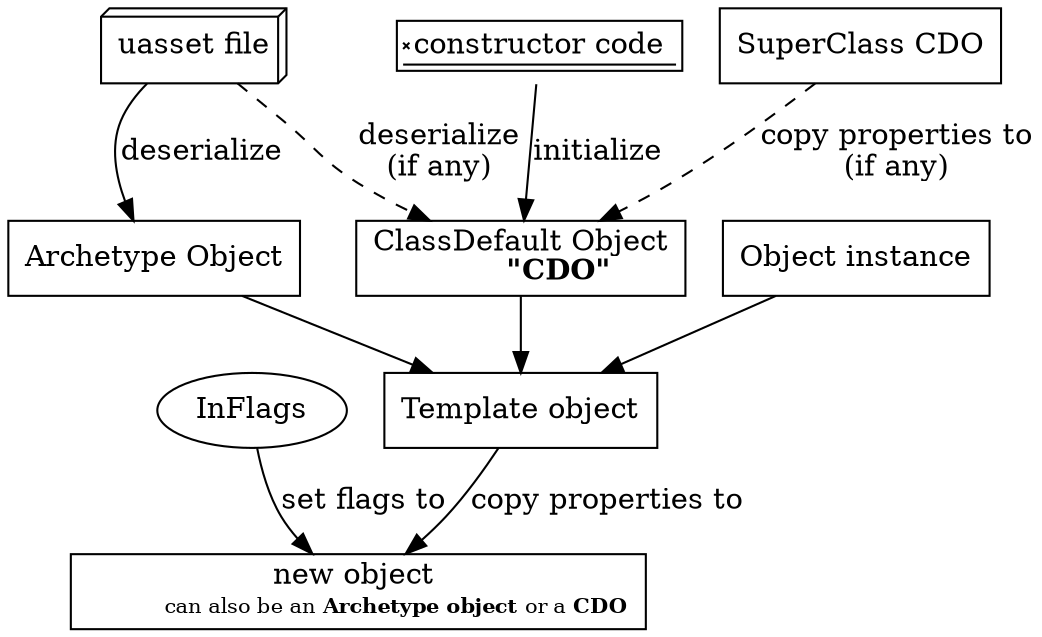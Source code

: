 digraph {
    rankdir="DT";

    {
        {
            rank = same; 
            cdo[label=<ClassDefault Object<BR/>
        <FONT SIZE="10"><B>"CDO"</B></FONT>>, shape=box, group=g1]; 
            ao[label="Archetype Object", shape=box, group=g1];
            obj[label="Object instance", shape=box]; 
        }
        {
            rank = same;
            uasset[label="uasset file", shape=box3d, group=g2];
            "constructor code"[shape=signature, group=g2]
            superCDO[label="SuperClass CDO", shape=box, group=g2]
        }
        {
            rankdir = "LR";
            template[label="Template object", shape=box, group=g3]
            inFlag[label="InFlags", group=g3]
        }
        newObject[label=<new object <BR/>
        <FONT POINT-SIZE="10">can also be an <B>Archetype object</B> or a <B>CDO</B></FONT>>, shape=box]
    }
    {
        uasset->ao [label="deserialize"]
        uasset->cdo [style=dashed label="deserialize\n(if any)"]
        "constructor code"->cdo [label="initialize"]
        superCDO->cdo[label="copy properties to\n(if any)", style=dashed]
        obj->template
        cdo->template
        ao->template
        
        template->newObject [label="copy properties to"]
        inFlag->newObject [label="set flags to"]
    }
}


